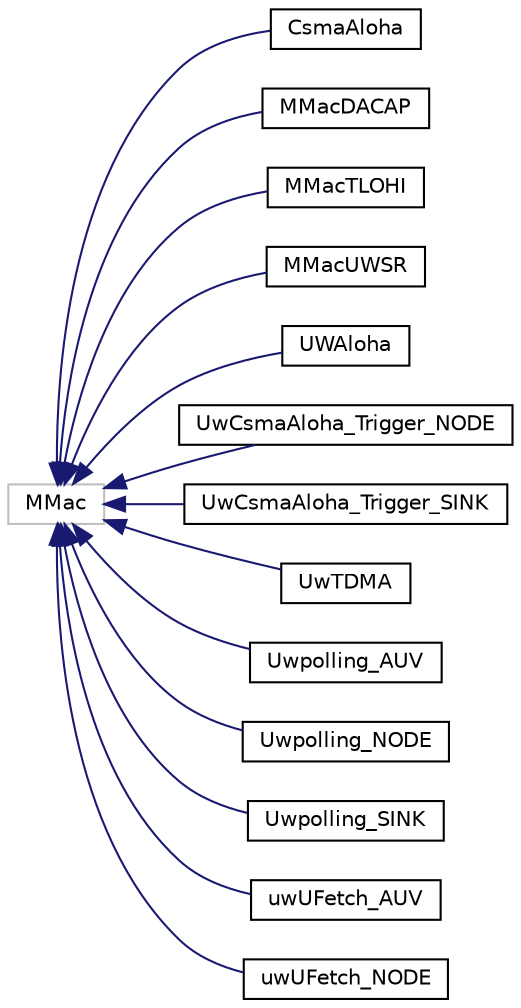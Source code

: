 digraph "Graphical Class Hierarchy"
{
 // LATEX_PDF_SIZE
  edge [fontname="Helvetica",fontsize="10",labelfontname="Helvetica",labelfontsize="10"];
  node [fontname="Helvetica",fontsize="10",shape=record];
  rankdir="LR";
  Node45 [label="MMac",height=0.2,width=0.4,color="grey75", fillcolor="white", style="filled",tooltip=" "];
  Node45 -> Node0 [dir="back",color="midnightblue",fontsize="10",style="solid",fontname="Helvetica"];
  Node0 [label="CsmaAloha",height=0.2,width=0.4,color="black", fillcolor="white", style="filled",URL="$classCsmaAloha.html",tooltip="Class that describes a CsmaAloha module."];
  Node45 -> Node47 [dir="back",color="midnightblue",fontsize="10",style="solid",fontname="Helvetica"];
  Node47 [label="MMacDACAP",height=0.2,width=0.4,color="black", fillcolor="white", style="filled",URL="$classMMacDACAP.html",tooltip="Class that represents a DACAP node."];
  Node45 -> Node48 [dir="back",color="midnightblue",fontsize="10",style="solid",fontname="Helvetica"];
  Node48 [label="MMacTLOHI",height=0.2,width=0.4,color="black", fillcolor="white", style="filled",URL="$classMMacTLOHI.html",tooltip="Class that represents the T-LOHI MAC protocol for a node."];
  Node45 -> Node49 [dir="back",color="midnightblue",fontsize="10",style="solid",fontname="Helvetica"];
  Node49 [label="MMacUWSR",height=0.2,width=0.4,color="black", fillcolor="white", style="filled",URL="$classMMacUWSR.html",tooltip="This is the base class of MMacUWSR protocol, which is a derived class of MMac."];
  Node45 -> Node50 [dir="back",color="midnightblue",fontsize="10",style="solid",fontname="Helvetica"];
  Node50 [label="UWAloha",height=0.2,width=0.4,color="black", fillcolor="white", style="filled",URL="$classUWAloha.html",tooltip="This is the base class of UWAloha protocol, which is a derived class of MMac."];
  Node45 -> Node51 [dir="back",color="midnightblue",fontsize="10",style="solid",fontname="Helvetica"];
  Node51 [label="UwCsmaAloha_Trigger_NODE",height=0.2,width=0.4,color="black", fillcolor="white", style="filled",URL="$classUwCsmaAloha__Trigger__NODE.html",tooltip="Class that describes a CsmaAloha_TRIGGERED module of the node."];
  Node45 -> Node52 [dir="back",color="midnightblue",fontsize="10",style="solid",fontname="Helvetica"];
  Node52 [label="UwCsmaAloha_Trigger_SINK",height=0.2,width=0.4,color="black", fillcolor="white", style="filled",URL="$classUwCsmaAloha__Trigger__SINK.html",tooltip="Class that describes a UwCsmaAloha_Trigger_SINK module."];
  Node45 -> Node53 [dir="back",color="midnightblue",fontsize="10",style="solid",fontname="Helvetica"];
  Node53 [label="UwTDMA",height=0.2,width=0.4,color="black", fillcolor="white", style="filled",URL="$classUwTDMA.html",tooltip="Class that represents a TDMA Node."];
  Node45 -> Node54 [dir="back",color="midnightblue",fontsize="10",style="solid",fontname="Helvetica"];
  Node54 [label="Uwpolling_AUV",height=0.2,width=0.4,color="black", fillcolor="white", style="filled",URL="$classUwpolling__AUV.html",tooltip="Class used to represent the UWPOLLING MAC layer of the AUV."];
  Node45 -> Node55 [dir="back",color="midnightblue",fontsize="10",style="solid",fontname="Helvetica"];
  Node55 [label="Uwpolling_NODE",height=0.2,width=0.4,color="black", fillcolor="white", style="filled",URL="$classUwpolling__NODE.html",tooltip="Class used to represents the UWPOLLING MAC layer of a node."];
  Node45 -> Node56 [dir="back",color="midnightblue",fontsize="10",style="solid",fontname="Helvetica"];
  Node56 [label="Uwpolling_SINK",height=0.2,width=0.4,color="black", fillcolor="white", style="filled",URL="$classUwpolling__SINK.html",tooltip="Class used to represents the UWPOLLING MAC layer of a node."];
  Node45 -> Node57 [dir="back",color="midnightblue",fontsize="10",style="solid",fontname="Helvetica"];
  Node57 [label="uwUFetch_AUV",height=0.2,width=0.4,color="black", fillcolor="white", style="filled",URL="$classuwUFetch__AUV.html",tooltip="Class that represent the UFetch mac layer for AUV node."];
  Node45 -> Node58 [dir="back",color="midnightblue",fontsize="10",style="solid",fontname="Helvetica"];
  Node58 [label="uwUFetch_NODE",height=0.2,width=0.4,color="black", fillcolor="white", style="filled",URL="$classuwUFetch__NODE.html",tooltip=" "];
}
